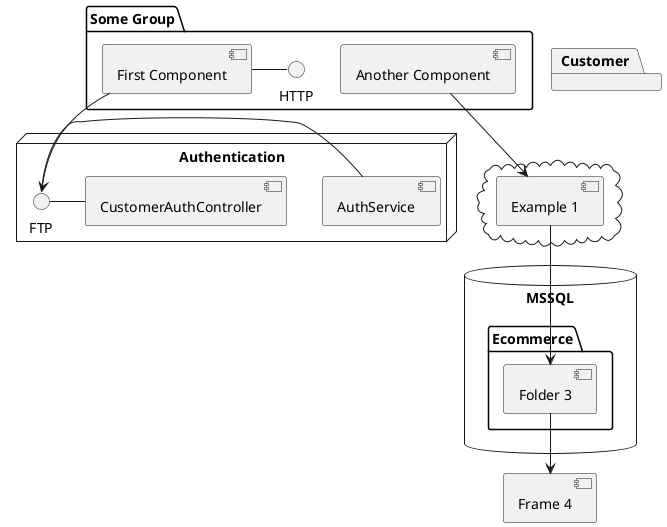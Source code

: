 @startuml
'https://plantuml.com/component-diagram


package "Some Group" {
  HTTP - [First Component]
  [Another Component]
}
package "Customer" {

  [Another Component]
}

node "Authentication" {
  FTP - [AuthService]
  [First Component] --> FTP
     FTP - [CustomerAuthController]
}

cloud {
  [Example 1]
}


database "MSSQL" {
  folder "Ecommerce" {
    [Folder 3]
  }

}


[Another Component] --> [Example 1]
[Example 1] --> [Folder 3]
[Folder 3] --> [Frame 4]

@enduml